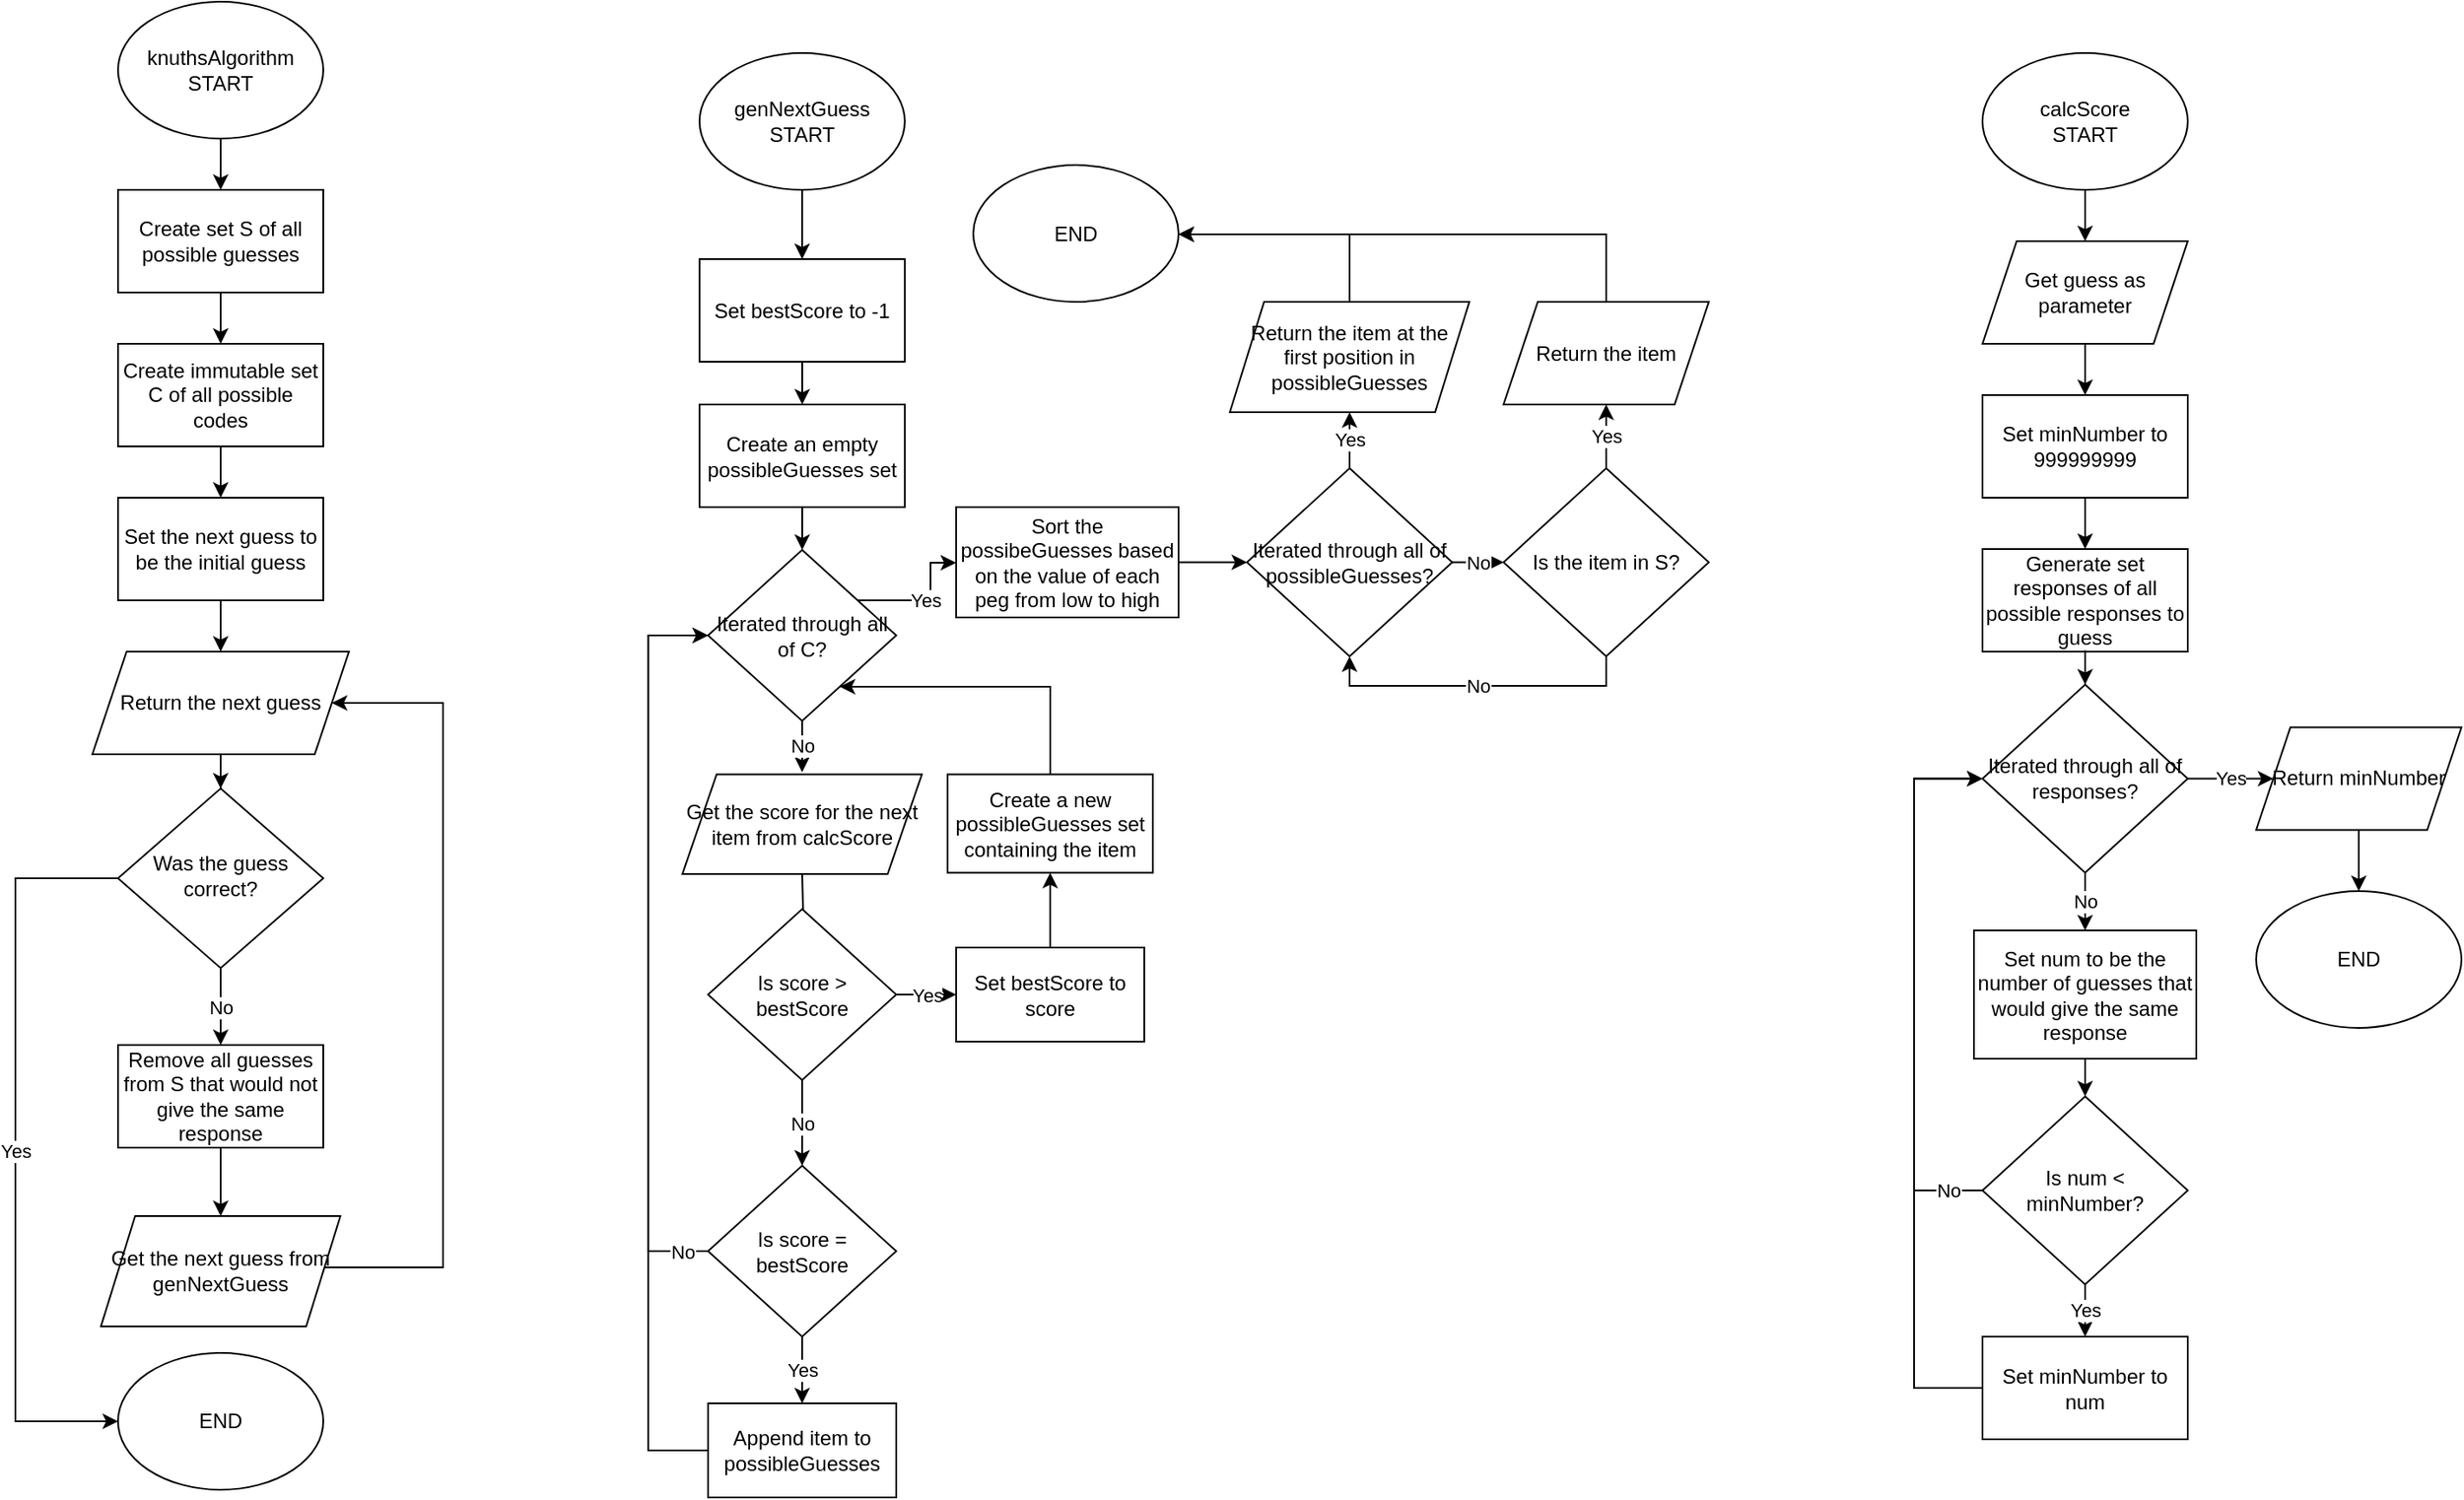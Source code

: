 <mxfile version="20.6.0" type="github">
  <diagram id="C5RBs43oDa-KdzZeNtuy" name="Page-1">
    <mxGraphModel dx="1730" dy="1028" grid="1" gridSize="10" guides="1" tooltips="1" connect="1" arrows="1" fold="1" page="1" pageScale="1" pageWidth="827" pageHeight="1169" math="0" shadow="0">
      <root>
        <mxCell id="WIyWlLk6GJQsqaUBKTNV-0" />
        <mxCell id="WIyWlLk6GJQsqaUBKTNV-1" parent="WIyWlLk6GJQsqaUBKTNV-0" />
        <mxCell id="X9C1vtubzveI6itHX-SZ-12" value="" style="edgeStyle=orthogonalEdgeStyle;rounded=0;orthogonalLoop=1;jettySize=auto;html=1;" parent="WIyWlLk6GJQsqaUBKTNV-1" source="X9C1vtubzveI6itHX-SZ-0" target="X9C1vtubzveI6itHX-SZ-3" edge="1">
          <mxGeometry relative="1" as="geometry" />
        </mxCell>
        <mxCell id="X9C1vtubzveI6itHX-SZ-0" value="knuthsAlgorithm&lt;br&gt;START" style="ellipse;whiteSpace=wrap;html=1;" parent="WIyWlLk6GJQsqaUBKTNV-1" vertex="1">
          <mxGeometry x="130" y="50" width="120" height="80" as="geometry" />
        </mxCell>
        <mxCell id="X9C1vtubzveI6itHX-SZ-13" value="" style="edgeStyle=orthogonalEdgeStyle;rounded=0;orthogonalLoop=1;jettySize=auto;html=1;" parent="WIyWlLk6GJQsqaUBKTNV-1" source="X9C1vtubzveI6itHX-SZ-3" target="X9C1vtubzveI6itHX-SZ-4" edge="1">
          <mxGeometry relative="1" as="geometry" />
        </mxCell>
        <mxCell id="X9C1vtubzveI6itHX-SZ-3" value="Create set S of all possible guesses" style="rounded=0;whiteSpace=wrap;html=1;" parent="WIyWlLk6GJQsqaUBKTNV-1" vertex="1">
          <mxGeometry x="130" y="160" width="120" height="60" as="geometry" />
        </mxCell>
        <mxCell id="X9C1vtubzveI6itHX-SZ-14" value="" style="edgeStyle=orthogonalEdgeStyle;rounded=0;orthogonalLoop=1;jettySize=auto;html=1;" parent="WIyWlLk6GJQsqaUBKTNV-1" source="X9C1vtubzveI6itHX-SZ-4" target="X9C1vtubzveI6itHX-SZ-6" edge="1">
          <mxGeometry relative="1" as="geometry" />
        </mxCell>
        <mxCell id="X9C1vtubzveI6itHX-SZ-4" value="Create immutable set C of all possible codes" style="rounded=0;whiteSpace=wrap;html=1;" parent="WIyWlLk6GJQsqaUBKTNV-1" vertex="1">
          <mxGeometry x="130" y="250" width="120" height="60" as="geometry" />
        </mxCell>
        <mxCell id="X9C1vtubzveI6itHX-SZ-6" value="Set the next guess to be the initial guess" style="rounded=0;whiteSpace=wrap;html=1;" parent="WIyWlLk6GJQsqaUBKTNV-1" vertex="1">
          <mxGeometry x="130" y="340" width="120" height="60" as="geometry" />
        </mxCell>
        <mxCell id="X9C1vtubzveI6itHX-SZ-16" value="" style="edgeStyle=orthogonalEdgeStyle;rounded=0;orthogonalLoop=1;jettySize=auto;html=1;" parent="WIyWlLk6GJQsqaUBKTNV-1" source="X9C1vtubzveI6itHX-SZ-7" target="X9C1vtubzveI6itHX-SZ-10" edge="1">
          <mxGeometry relative="1" as="geometry" />
        </mxCell>
        <mxCell id="X9C1vtubzveI6itHX-SZ-19" value="" style="edgeStyle=orthogonalEdgeStyle;rounded=0;orthogonalLoop=1;jettySize=auto;html=1;" parent="WIyWlLk6GJQsqaUBKTNV-1" source="X9C1vtubzveI6itHX-SZ-6" target="X9C1vtubzveI6itHX-SZ-7" edge="1">
          <mxGeometry relative="1" as="geometry" />
        </mxCell>
        <mxCell id="X9C1vtubzveI6itHX-SZ-7" value="Return the next guess" style="shape=parallelogram;perimeter=parallelogramPerimeter;whiteSpace=wrap;html=1;fixedSize=1;" parent="WIyWlLk6GJQsqaUBKTNV-1" vertex="1">
          <mxGeometry x="115" y="430" width="150" height="60" as="geometry" />
        </mxCell>
        <mxCell id="X9C1vtubzveI6itHX-SZ-26" value="" style="edgeStyle=orthogonalEdgeStyle;rounded=0;orthogonalLoop=1;jettySize=auto;html=1;" parent="WIyWlLk6GJQsqaUBKTNV-1" source="X9C1vtubzveI6itHX-SZ-8" edge="1">
          <mxGeometry relative="1" as="geometry">
            <mxPoint x="190" y="760.0" as="targetPoint" />
          </mxGeometry>
        </mxCell>
        <mxCell id="X9C1vtubzveI6itHX-SZ-8" value="Remove all guesses from S that would not give the same response" style="rounded=0;whiteSpace=wrap;html=1;" parent="WIyWlLk6GJQsqaUBKTNV-1" vertex="1">
          <mxGeometry x="130" y="660" width="120" height="60" as="geometry" />
        </mxCell>
        <mxCell id="X9C1vtubzveI6itHX-SZ-21" value="Yes" style="edgeStyle=orthogonalEdgeStyle;rounded=0;orthogonalLoop=1;jettySize=auto;html=1;" parent="WIyWlLk6GJQsqaUBKTNV-1" source="X9C1vtubzveI6itHX-SZ-10" target="X9C1vtubzveI6itHX-SZ-11" edge="1">
          <mxGeometry relative="1" as="geometry">
            <mxPoint x="300" y="562.5" as="targetPoint" />
            <Array as="points">
              <mxPoint x="70" y="563" />
              <mxPoint x="70" y="880" />
            </Array>
          </mxGeometry>
        </mxCell>
        <mxCell id="X9C1vtubzveI6itHX-SZ-10" value="Was the guess correct?" style="rhombus;whiteSpace=wrap;html=1;shadow=0;fontFamily=Helvetica;fontSize=12;align=center;strokeWidth=1;spacing=6;spacingTop=-4;" parent="WIyWlLk6GJQsqaUBKTNV-1" vertex="1">
          <mxGeometry x="130" y="510" width="120" height="105" as="geometry" />
        </mxCell>
        <mxCell id="X9C1vtubzveI6itHX-SZ-11" value="END" style="ellipse;whiteSpace=wrap;html=1;" parent="WIyWlLk6GJQsqaUBKTNV-1" vertex="1">
          <mxGeometry x="130" y="840" width="120" height="80" as="geometry" />
        </mxCell>
        <mxCell id="X9C1vtubzveI6itHX-SZ-24" value="No" style="edgeStyle=orthogonalEdgeStyle;rounded=0;orthogonalLoop=1;jettySize=auto;html=1;" parent="WIyWlLk6GJQsqaUBKTNV-1" source="X9C1vtubzveI6itHX-SZ-10" target="X9C1vtubzveI6itHX-SZ-8" edge="1">
          <mxGeometry relative="1" as="geometry">
            <mxPoint x="140" y="572.5" as="sourcePoint" />
            <mxPoint x="140" y="860" as="targetPoint" />
            <Array as="points">
              <mxPoint x="190" y="650" />
              <mxPoint x="190" y="650" />
            </Array>
          </mxGeometry>
        </mxCell>
        <mxCell id="X9C1vtubzveI6itHX-SZ-27" value="" style="edgeStyle=orthogonalEdgeStyle;rounded=0;orthogonalLoop=1;jettySize=auto;html=1;" parent="WIyWlLk6GJQsqaUBKTNV-1" target="X9C1vtubzveI6itHX-SZ-7" edge="1">
          <mxGeometry relative="1" as="geometry">
            <mxPoint x="250" y="790.0" as="sourcePoint" />
            <mxPoint x="200" y="520" as="targetPoint" />
            <Array as="points">
              <mxPoint x="320" y="790" />
              <mxPoint x="320" y="460" />
            </Array>
          </mxGeometry>
        </mxCell>
        <mxCell id="X9C1vtubzveI6itHX-SZ-35" value="" style="edgeStyle=orthogonalEdgeStyle;rounded=0;orthogonalLoop=1;jettySize=auto;html=1;" parent="WIyWlLk6GJQsqaUBKTNV-1" target="X9C1vtubzveI6itHX-SZ-30" edge="1">
          <mxGeometry relative="1" as="geometry">
            <mxPoint x="530" y="560.5" as="sourcePoint" />
          </mxGeometry>
        </mxCell>
        <mxCell id="X9C1vtubzveI6itHX-SZ-29" value="Iterated through all of C?" style="rhombus;whiteSpace=wrap;html=1;" parent="WIyWlLk6GJQsqaUBKTNV-1" vertex="1">
          <mxGeometry x="474.95" y="370.5" width="110" height="100" as="geometry" />
        </mxCell>
        <mxCell id="X9C1vtubzveI6itHX-SZ-44" value="Yes" style="edgeStyle=orthogonalEdgeStyle;rounded=0;orthogonalLoop=1;jettySize=auto;html=1;" parent="WIyWlLk6GJQsqaUBKTNV-1" source="X9C1vtubzveI6itHX-SZ-30" target="X9C1vtubzveI6itHX-SZ-42" edge="1">
          <mxGeometry relative="1" as="geometry" />
        </mxCell>
        <mxCell id="X9C1vtubzveI6itHX-SZ-30" value="Is score &amp;gt; bestScore" style="rhombus;whiteSpace=wrap;html=1;" parent="WIyWlLk6GJQsqaUBKTNV-1" vertex="1">
          <mxGeometry x="474.95" y="580.5" width="110" height="100" as="geometry" />
        </mxCell>
        <mxCell id="X9C1vtubzveI6itHX-SZ-36" value="" style="edgeStyle=orthogonalEdgeStyle;rounded=0;orthogonalLoop=1;jettySize=auto;html=1;" parent="WIyWlLk6GJQsqaUBKTNV-1" source="X9C1vtubzveI6itHX-SZ-31" target="X9C1vtubzveI6itHX-SZ-29" edge="1">
          <mxGeometry relative="1" as="geometry" />
        </mxCell>
        <mxCell id="X9C1vtubzveI6itHX-SZ-31" value="Create an empty possibleGuesses set" style="rounded=0;whiteSpace=wrap;html=1;" parent="WIyWlLk6GJQsqaUBKTNV-1" vertex="1">
          <mxGeometry x="469.95" y="285.5" width="120" height="60" as="geometry" />
        </mxCell>
        <mxCell id="X9C1vtubzveI6itHX-SZ-33" value="Is score = bestScore" style="rhombus;whiteSpace=wrap;html=1;" parent="WIyWlLk6GJQsqaUBKTNV-1" vertex="1">
          <mxGeometry x="474.95" y="730.5" width="110" height="100" as="geometry" />
        </mxCell>
        <mxCell id="X9C1vtubzveI6itHX-SZ-34" value="No" style="endArrow=classic;html=1;rounded=0;" parent="WIyWlLk6GJQsqaUBKTNV-1" source="X9C1vtubzveI6itHX-SZ-30" target="X9C1vtubzveI6itHX-SZ-33" edge="1">
          <mxGeometry width="50" height="50" relative="1" as="geometry">
            <mxPoint x="359.95" y="640.5" as="sourcePoint" />
            <mxPoint x="409.95" y="590.5" as="targetPoint" />
          </mxGeometry>
        </mxCell>
        <mxCell id="X9C1vtubzveI6itHX-SZ-38" value="No" style="edgeStyle=orthogonalEdgeStyle;rounded=0;orthogonalLoop=1;jettySize=auto;html=1;" parent="WIyWlLk6GJQsqaUBKTNV-1" source="X9C1vtubzveI6itHX-SZ-33" target="X9C1vtubzveI6itHX-SZ-29" edge="1">
          <mxGeometry x="-0.93" relative="1" as="geometry">
            <mxPoint x="484.95" y="630.5" as="sourcePoint" />
            <mxPoint x="484.95" y="430.5" as="targetPoint" />
            <Array as="points">
              <mxPoint x="439.95" y="780.5" />
              <mxPoint x="439.95" y="420.5" />
            </Array>
            <mxPoint as="offset" />
          </mxGeometry>
        </mxCell>
        <mxCell id="X9C1vtubzveI6itHX-SZ-41" value="No" style="endArrow=classic;html=1;rounded=0;" parent="WIyWlLk6GJQsqaUBKTNV-1" source="X9C1vtubzveI6itHX-SZ-29" edge="1">
          <mxGeometry width="50" height="50" relative="1" as="geometry">
            <mxPoint x="539.95" y="680.5" as="sourcePoint" />
            <mxPoint x="529.95" y="500.5" as="targetPoint" />
          </mxGeometry>
        </mxCell>
        <mxCell id="X9C1vtubzveI6itHX-SZ-45" value="" style="edgeStyle=orthogonalEdgeStyle;rounded=0;orthogonalLoop=1;jettySize=auto;html=1;" parent="WIyWlLk6GJQsqaUBKTNV-1" source="X9C1vtubzveI6itHX-SZ-42" target="X9C1vtubzveI6itHX-SZ-43" edge="1">
          <mxGeometry relative="1" as="geometry" />
        </mxCell>
        <mxCell id="X9C1vtubzveI6itHX-SZ-42" value="Set bestScore to score" style="rounded=0;whiteSpace=wrap;html=1;" parent="WIyWlLk6GJQsqaUBKTNV-1" vertex="1">
          <mxGeometry x="619.95" y="603" width="110" height="55" as="geometry" />
        </mxCell>
        <mxCell id="X9C1vtubzveI6itHX-SZ-43" value="Create a new possibleGuesses set containing the item" style="rounded=0;whiteSpace=wrap;html=1;" parent="WIyWlLk6GJQsqaUBKTNV-1" vertex="1">
          <mxGeometry x="614.95" y="501.75" width="120" height="57.5" as="geometry" />
        </mxCell>
        <mxCell id="X9C1vtubzveI6itHX-SZ-47" value="" style="edgeStyle=orthogonalEdgeStyle;rounded=0;orthogonalLoop=1;jettySize=auto;html=1;" parent="WIyWlLk6GJQsqaUBKTNV-1" source="X9C1vtubzveI6itHX-SZ-43" target="X9C1vtubzveI6itHX-SZ-29" edge="1">
          <mxGeometry relative="1" as="geometry">
            <mxPoint x="539.95" y="355.5" as="sourcePoint" />
            <mxPoint x="539.95" y="380.5" as="targetPoint" />
            <Array as="points">
              <mxPoint x="674.95" y="450.5" />
            </Array>
          </mxGeometry>
        </mxCell>
        <mxCell id="X9C1vtubzveI6itHX-SZ-49" value="" style="edgeStyle=orthogonalEdgeStyle;rounded=0;orthogonalLoop=1;jettySize=auto;html=1;" parent="WIyWlLk6GJQsqaUBKTNV-1" source="X9C1vtubzveI6itHX-SZ-48" target="X9C1vtubzveI6itHX-SZ-31" edge="1">
          <mxGeometry relative="1" as="geometry" />
        </mxCell>
        <mxCell id="X9C1vtubzveI6itHX-SZ-48" value="Set bestScore to -1" style="rounded=0;whiteSpace=wrap;html=1;" parent="WIyWlLk6GJQsqaUBKTNV-1" vertex="1">
          <mxGeometry x="469.95" y="200.5" width="120" height="60" as="geometry" />
        </mxCell>
        <mxCell id="X9C1vtubzveI6itHX-SZ-50" value="Append item to possibleGuesses" style="rounded=0;whiteSpace=wrap;html=1;" parent="WIyWlLk6GJQsqaUBKTNV-1" vertex="1">
          <mxGeometry x="474.95" y="869.5" width="110" height="55" as="geometry" />
        </mxCell>
        <mxCell id="X9C1vtubzveI6itHX-SZ-51" value="Yes" style="endArrow=classic;html=1;rounded=0;" parent="WIyWlLk6GJQsqaUBKTNV-1" source="X9C1vtubzveI6itHX-SZ-33" target="X9C1vtubzveI6itHX-SZ-50" edge="1">
          <mxGeometry width="50" height="50" relative="1" as="geometry">
            <mxPoint x="539.95" y="690.5" as="sourcePoint" />
            <mxPoint x="539.95" y="740.5" as="targetPoint" />
          </mxGeometry>
        </mxCell>
        <mxCell id="X9C1vtubzveI6itHX-SZ-52" value="" style="edgeStyle=orthogonalEdgeStyle;rounded=0;orthogonalLoop=1;jettySize=auto;html=1;" parent="WIyWlLk6GJQsqaUBKTNV-1" source="X9C1vtubzveI6itHX-SZ-50" target="X9C1vtubzveI6itHX-SZ-29" edge="1">
          <mxGeometry relative="1" as="geometry">
            <mxPoint x="684.95" y="613" as="sourcePoint" />
            <mxPoint x="684.95" y="569.25" as="targetPoint" />
            <Array as="points">
              <mxPoint x="439.95" y="897" />
              <mxPoint x="439.95" y="420.5" />
            </Array>
          </mxGeometry>
        </mxCell>
        <mxCell id="X9C1vtubzveI6itHX-SZ-64" value="" style="edgeStyle=orthogonalEdgeStyle;rounded=0;orthogonalLoop=1;jettySize=auto;html=1;" parent="WIyWlLk6GJQsqaUBKTNV-1" source="X9C1vtubzveI6itHX-SZ-53" target="X9C1vtubzveI6itHX-SZ-54" edge="1">
          <mxGeometry relative="1" as="geometry" />
        </mxCell>
        <mxCell id="X9C1vtubzveI6itHX-SZ-53" value="Sort the possibeGuesses based on the value of each peg from low to high" style="rounded=0;whiteSpace=wrap;html=1;" parent="WIyWlLk6GJQsqaUBKTNV-1" vertex="1">
          <mxGeometry x="619.95" y="345.5" width="130.05" height="64.5" as="geometry" />
        </mxCell>
        <mxCell id="X9C1vtubzveI6itHX-SZ-61" value="Yes" style="edgeStyle=orthogonalEdgeStyle;rounded=0;orthogonalLoop=1;jettySize=auto;html=1;" parent="WIyWlLk6GJQsqaUBKTNV-1" source="X9C1vtubzveI6itHX-SZ-54" target="X9C1vtubzveI6itHX-SZ-60" edge="1">
          <mxGeometry relative="1" as="geometry" />
        </mxCell>
        <mxCell id="X9C1vtubzveI6itHX-SZ-62" value="No" style="edgeStyle=orthogonalEdgeStyle;rounded=0;orthogonalLoop=1;jettySize=auto;html=1;" parent="WIyWlLk6GJQsqaUBKTNV-1" source="X9C1vtubzveI6itHX-SZ-54" target="X9C1vtubzveI6itHX-SZ-56" edge="1">
          <mxGeometry relative="1" as="geometry" />
        </mxCell>
        <mxCell id="X9C1vtubzveI6itHX-SZ-54" value="Iterated through all of possibleGuesses?" style="rhombus;whiteSpace=wrap;html=1;" parent="WIyWlLk6GJQsqaUBKTNV-1" vertex="1">
          <mxGeometry x="790" y="322.75" width="120" height="110" as="geometry" />
        </mxCell>
        <mxCell id="X9C1vtubzveI6itHX-SZ-63" value="Yes" style="edgeStyle=orthogonalEdgeStyle;rounded=0;orthogonalLoop=1;jettySize=auto;html=1;" parent="WIyWlLk6GJQsqaUBKTNV-1" source="X9C1vtubzveI6itHX-SZ-56" target="X9C1vtubzveI6itHX-SZ-57" edge="1">
          <mxGeometry relative="1" as="geometry" />
        </mxCell>
        <mxCell id="X9C1vtubzveI6itHX-SZ-56" value="Is the item in S?" style="rhombus;whiteSpace=wrap;html=1;" parent="WIyWlLk6GJQsqaUBKTNV-1" vertex="1">
          <mxGeometry x="940" y="322.75" width="120" height="110" as="geometry" />
        </mxCell>
        <mxCell id="X9C1vtubzveI6itHX-SZ-57" value="Return the item" style="shape=parallelogram;perimeter=parallelogramPerimeter;whiteSpace=wrap;html=1;fixedSize=1;" parent="WIyWlLk6GJQsqaUBKTNV-1" vertex="1">
          <mxGeometry x="940" y="225.5" width="120" height="60" as="geometry" />
        </mxCell>
        <mxCell id="X9C1vtubzveI6itHX-SZ-69" value="" style="edgeStyle=orthogonalEdgeStyle;rounded=0;orthogonalLoop=1;jettySize=auto;html=1;" parent="WIyWlLk6GJQsqaUBKTNV-1" source="X9C1vtubzveI6itHX-SZ-58" target="X9C1vtubzveI6itHX-SZ-48" edge="1">
          <mxGeometry relative="1" as="geometry" />
        </mxCell>
        <mxCell id="X9C1vtubzveI6itHX-SZ-58" value="genNextGuess&lt;br&gt;START" style="ellipse;whiteSpace=wrap;html=1;" parent="WIyWlLk6GJQsqaUBKTNV-1" vertex="1">
          <mxGeometry x="469.95" y="80" width="120" height="80" as="geometry" />
        </mxCell>
        <mxCell id="X9C1vtubzveI6itHX-SZ-59" value="END" style="ellipse;whiteSpace=wrap;html=1;" parent="WIyWlLk6GJQsqaUBKTNV-1" vertex="1">
          <mxGeometry x="630" y="145.5" width="120" height="80" as="geometry" />
        </mxCell>
        <mxCell id="X9C1vtubzveI6itHX-SZ-60" value="Return the item at the first position in possibleGuesses" style="shape=parallelogram;perimeter=parallelogramPerimeter;whiteSpace=wrap;html=1;fixedSize=1;" parent="WIyWlLk6GJQsqaUBKTNV-1" vertex="1">
          <mxGeometry x="780" y="225.5" width="140" height="64.5" as="geometry" />
        </mxCell>
        <mxCell id="X9C1vtubzveI6itHX-SZ-65" value="" style="edgeStyle=orthogonalEdgeStyle;rounded=0;orthogonalLoop=1;jettySize=auto;html=1;" parent="WIyWlLk6GJQsqaUBKTNV-1" source="X9C1vtubzveI6itHX-SZ-60" target="X9C1vtubzveI6itHX-SZ-59" edge="1">
          <mxGeometry relative="1" as="geometry">
            <mxPoint x="760" y="387.737" as="sourcePoint" />
            <mxPoint x="800.1" y="387.842" as="targetPoint" />
            <Array as="points">
              <mxPoint x="850" y="186" />
            </Array>
          </mxGeometry>
        </mxCell>
        <mxCell id="X9C1vtubzveI6itHX-SZ-66" value="" style="edgeStyle=orthogonalEdgeStyle;rounded=0;orthogonalLoop=1;jettySize=auto;html=1;" parent="WIyWlLk6GJQsqaUBKTNV-1" source="X9C1vtubzveI6itHX-SZ-57" target="X9C1vtubzveI6itHX-SZ-59" edge="1">
          <mxGeometry relative="1" as="geometry">
            <mxPoint x="860.053" y="235.5" as="sourcePoint" />
            <mxPoint x="759.994" y="196.053" as="targetPoint" />
            <Array as="points">
              <mxPoint x="1000" y="186" />
            </Array>
          </mxGeometry>
        </mxCell>
        <mxCell id="X9C1vtubzveI6itHX-SZ-67" value="No" style="edgeStyle=orthogonalEdgeStyle;rounded=0;orthogonalLoop=1;jettySize=auto;html=1;" parent="WIyWlLk6GJQsqaUBKTNV-1" source="X9C1vtubzveI6itHX-SZ-56" target="X9C1vtubzveI6itHX-SZ-54" edge="1">
          <mxGeometry relative="1" as="geometry">
            <mxPoint x="919.9" y="387.842" as="sourcePoint" />
            <mxPoint x="950.1" y="387.842" as="targetPoint" />
            <Array as="points">
              <mxPoint x="1000" y="450" />
              <mxPoint x="850" y="450" />
            </Array>
          </mxGeometry>
        </mxCell>
        <mxCell id="X9C1vtubzveI6itHX-SZ-68" value="Yes" style="edgeStyle=orthogonalEdgeStyle;rounded=0;orthogonalLoop=1;jettySize=auto;html=1;" parent="WIyWlLk6GJQsqaUBKTNV-1" source="X9C1vtubzveI6itHX-SZ-29" target="X9C1vtubzveI6itHX-SZ-53" edge="1">
          <mxGeometry relative="1" as="geometry">
            <mxPoint x="760" y="387.737" as="sourcePoint" />
            <mxPoint x="800.1" y="387.842" as="targetPoint" />
            <Array as="points">
              <mxPoint x="605" y="400" />
              <mxPoint x="605" y="378" />
            </Array>
          </mxGeometry>
        </mxCell>
        <mxCell id="X9C1vtubzveI6itHX-SZ-70" value="Get the next guess from genNextGuess" style="shape=parallelogram;perimeter=parallelogramPerimeter;whiteSpace=wrap;html=1;fixedSize=1;" parent="WIyWlLk6GJQsqaUBKTNV-1" vertex="1">
          <mxGeometry x="120" y="760" width="140" height="64.5" as="geometry" />
        </mxCell>
        <mxCell id="X9C1vtubzveI6itHX-SZ-72" value="Get the score for the next item from calcScore" style="shape=parallelogram;perimeter=parallelogramPerimeter;whiteSpace=wrap;html=1;fixedSize=1;" parent="WIyWlLk6GJQsqaUBKTNV-1" vertex="1">
          <mxGeometry x="459.95" y="501.75" width="140" height="58.25" as="geometry" />
        </mxCell>
        <mxCell id="Vt6WhcfgmrBMfULhsIFq-11" value="" style="edgeStyle=orthogonalEdgeStyle;rounded=0;orthogonalLoop=1;jettySize=auto;html=1;" edge="1" parent="WIyWlLk6GJQsqaUBKTNV-1" source="Vt6WhcfgmrBMfULhsIFq-0" target="Vt6WhcfgmrBMfULhsIFq-2">
          <mxGeometry relative="1" as="geometry" />
        </mxCell>
        <mxCell id="Vt6WhcfgmrBMfULhsIFq-0" value="calcScore&lt;br&gt;START" style="ellipse;whiteSpace=wrap;html=1;" vertex="1" parent="WIyWlLk6GJQsqaUBKTNV-1">
          <mxGeometry x="1220" y="80" width="120" height="80" as="geometry" />
        </mxCell>
        <mxCell id="Vt6WhcfgmrBMfULhsIFq-1" value="Set minNumber to 999999999" style="rounded=0;whiteSpace=wrap;html=1;" vertex="1" parent="WIyWlLk6GJQsqaUBKTNV-1">
          <mxGeometry x="1220" y="280" width="120" height="60" as="geometry" />
        </mxCell>
        <mxCell id="Vt6WhcfgmrBMfULhsIFq-12" value="" style="edgeStyle=orthogonalEdgeStyle;rounded=0;orthogonalLoop=1;jettySize=auto;html=1;" edge="1" parent="WIyWlLk6GJQsqaUBKTNV-1" source="Vt6WhcfgmrBMfULhsIFq-2" target="Vt6WhcfgmrBMfULhsIFq-1">
          <mxGeometry relative="1" as="geometry" />
        </mxCell>
        <mxCell id="Vt6WhcfgmrBMfULhsIFq-2" value="Get guess as parameter" style="shape=parallelogram;perimeter=parallelogramPerimeter;whiteSpace=wrap;html=1;fixedSize=1;" vertex="1" parent="WIyWlLk6GJQsqaUBKTNV-1">
          <mxGeometry x="1220" y="190" width="120" height="60" as="geometry" />
        </mxCell>
        <mxCell id="Vt6WhcfgmrBMfULhsIFq-3" value="Generate set responses of all possible responses to guess" style="rounded=0;whiteSpace=wrap;html=1;" vertex="1" parent="WIyWlLk6GJQsqaUBKTNV-1">
          <mxGeometry x="1220" y="370" width="120" height="60" as="geometry" />
        </mxCell>
        <mxCell id="Vt6WhcfgmrBMfULhsIFq-16" value="No" style="edgeStyle=orthogonalEdgeStyle;rounded=0;orthogonalLoop=1;jettySize=auto;html=1;" edge="1" parent="WIyWlLk6GJQsqaUBKTNV-1" source="Vt6WhcfgmrBMfULhsIFq-4" target="Vt6WhcfgmrBMfULhsIFq-6">
          <mxGeometry relative="1" as="geometry" />
        </mxCell>
        <mxCell id="Vt6WhcfgmrBMfULhsIFq-22" value="Yes" style="edgeStyle=orthogonalEdgeStyle;rounded=0;orthogonalLoop=1;jettySize=auto;html=1;" edge="1" parent="WIyWlLk6GJQsqaUBKTNV-1" source="Vt6WhcfgmrBMfULhsIFq-4" target="Vt6WhcfgmrBMfULhsIFq-21">
          <mxGeometry relative="1" as="geometry" />
        </mxCell>
        <mxCell id="Vt6WhcfgmrBMfULhsIFq-4" value="Iterated through all of responses?" style="rhombus;whiteSpace=wrap;html=1;" vertex="1" parent="WIyWlLk6GJQsqaUBKTNV-1">
          <mxGeometry x="1220" y="449.25" width="120" height="110" as="geometry" />
        </mxCell>
        <mxCell id="Vt6WhcfgmrBMfULhsIFq-17" value="" style="edgeStyle=orthogonalEdgeStyle;rounded=0;orthogonalLoop=1;jettySize=auto;html=1;" edge="1" parent="WIyWlLk6GJQsqaUBKTNV-1" source="Vt6WhcfgmrBMfULhsIFq-6" target="Vt6WhcfgmrBMfULhsIFq-8">
          <mxGeometry relative="1" as="geometry" />
        </mxCell>
        <mxCell id="Vt6WhcfgmrBMfULhsIFq-6" value="Set num to be the number of guesses that would give the same response" style="rounded=0;whiteSpace=wrap;html=1;" vertex="1" parent="WIyWlLk6GJQsqaUBKTNV-1">
          <mxGeometry x="1215" y="593" width="130" height="75" as="geometry" />
        </mxCell>
        <mxCell id="Vt6WhcfgmrBMfULhsIFq-18" value="Yes" style="edgeStyle=orthogonalEdgeStyle;rounded=0;orthogonalLoop=1;jettySize=auto;html=1;" edge="1" parent="WIyWlLk6GJQsqaUBKTNV-1" source="Vt6WhcfgmrBMfULhsIFq-8" target="Vt6WhcfgmrBMfULhsIFq-9">
          <mxGeometry relative="1" as="geometry" />
        </mxCell>
        <mxCell id="Vt6WhcfgmrBMfULhsIFq-8" value="Is num &amp;lt; minNumber?" style="rhombus;whiteSpace=wrap;html=1;" vertex="1" parent="WIyWlLk6GJQsqaUBKTNV-1">
          <mxGeometry x="1220" y="690" width="120" height="110" as="geometry" />
        </mxCell>
        <mxCell id="Vt6WhcfgmrBMfULhsIFq-9" value="Set minNumber to num" style="rounded=0;whiteSpace=wrap;html=1;" vertex="1" parent="WIyWlLk6GJQsqaUBKTNV-1">
          <mxGeometry x="1220" y="830.5" width="120" height="60" as="geometry" />
        </mxCell>
        <mxCell id="Vt6WhcfgmrBMfULhsIFq-14" value="" style="edgeStyle=orthogonalEdgeStyle;rounded=0;orthogonalLoop=1;jettySize=auto;html=1;" edge="1" parent="WIyWlLk6GJQsqaUBKTNV-1" source="Vt6WhcfgmrBMfULhsIFq-1" target="Vt6WhcfgmrBMfULhsIFq-3">
          <mxGeometry relative="1" as="geometry">
            <mxPoint x="1290.059" y="260" as="sourcePoint" />
            <mxPoint x="1290.059" y="290" as="targetPoint" />
          </mxGeometry>
        </mxCell>
        <mxCell id="Vt6WhcfgmrBMfULhsIFq-15" value="" style="edgeStyle=orthogonalEdgeStyle;rounded=0;orthogonalLoop=1;jettySize=auto;html=1;" edge="1" parent="WIyWlLk6GJQsqaUBKTNV-1" source="Vt6WhcfgmrBMfULhsIFq-3" target="Vt6WhcfgmrBMfULhsIFq-4">
          <mxGeometry relative="1" as="geometry">
            <mxPoint x="1300.059" y="270" as="sourcePoint" />
            <mxPoint x="1300.059" y="300" as="targetPoint" />
          </mxGeometry>
        </mxCell>
        <mxCell id="Vt6WhcfgmrBMfULhsIFq-19" value="No" style="edgeStyle=orthogonalEdgeStyle;rounded=0;orthogonalLoop=1;jettySize=auto;html=1;" edge="1" parent="WIyWlLk6GJQsqaUBKTNV-1" source="Vt6WhcfgmrBMfULhsIFq-8" target="Vt6WhcfgmrBMfULhsIFq-4">
          <mxGeometry x="-0.875" relative="1" as="geometry">
            <mxPoint x="1310.059" y="280" as="sourcePoint" />
            <mxPoint x="1310.059" y="310" as="targetPoint" />
            <Array as="points">
              <mxPoint x="1180" y="745" />
              <mxPoint x="1180" y="504.25" />
            </Array>
            <mxPoint as="offset" />
          </mxGeometry>
        </mxCell>
        <mxCell id="Vt6WhcfgmrBMfULhsIFq-20" value="" style="edgeStyle=orthogonalEdgeStyle;rounded=0;orthogonalLoop=1;jettySize=auto;html=1;" edge="1" parent="WIyWlLk6GJQsqaUBKTNV-1" source="Vt6WhcfgmrBMfULhsIFq-9" target="Vt6WhcfgmrBMfULhsIFq-4">
          <mxGeometry relative="1" as="geometry">
            <mxPoint x="1430" y="450" as="sourcePoint" />
            <mxPoint x="1320.059" y="320" as="targetPoint" />
            <Array as="points">
              <mxPoint x="1180" y="860.5" />
              <mxPoint x="1180" y="504.25" />
            </Array>
          </mxGeometry>
        </mxCell>
        <mxCell id="Vt6WhcfgmrBMfULhsIFq-24" value="" style="edgeStyle=orthogonalEdgeStyle;rounded=0;orthogonalLoop=1;jettySize=auto;html=1;" edge="1" parent="WIyWlLk6GJQsqaUBKTNV-1" source="Vt6WhcfgmrBMfULhsIFq-21" target="Vt6WhcfgmrBMfULhsIFq-23">
          <mxGeometry relative="1" as="geometry" />
        </mxCell>
        <mxCell id="Vt6WhcfgmrBMfULhsIFq-21" value="Return minNumber" style="shape=parallelogram;perimeter=parallelogramPerimeter;whiteSpace=wrap;html=1;fixedSize=1;" vertex="1" parent="WIyWlLk6GJQsqaUBKTNV-1">
          <mxGeometry x="1380" y="474.25" width="120" height="60" as="geometry" />
        </mxCell>
        <mxCell id="Vt6WhcfgmrBMfULhsIFq-23" value="END" style="ellipse;whiteSpace=wrap;html=1;" vertex="1" parent="WIyWlLk6GJQsqaUBKTNV-1">
          <mxGeometry x="1380" y="570" width="120" height="80" as="geometry" />
        </mxCell>
      </root>
    </mxGraphModel>
  </diagram>
</mxfile>
